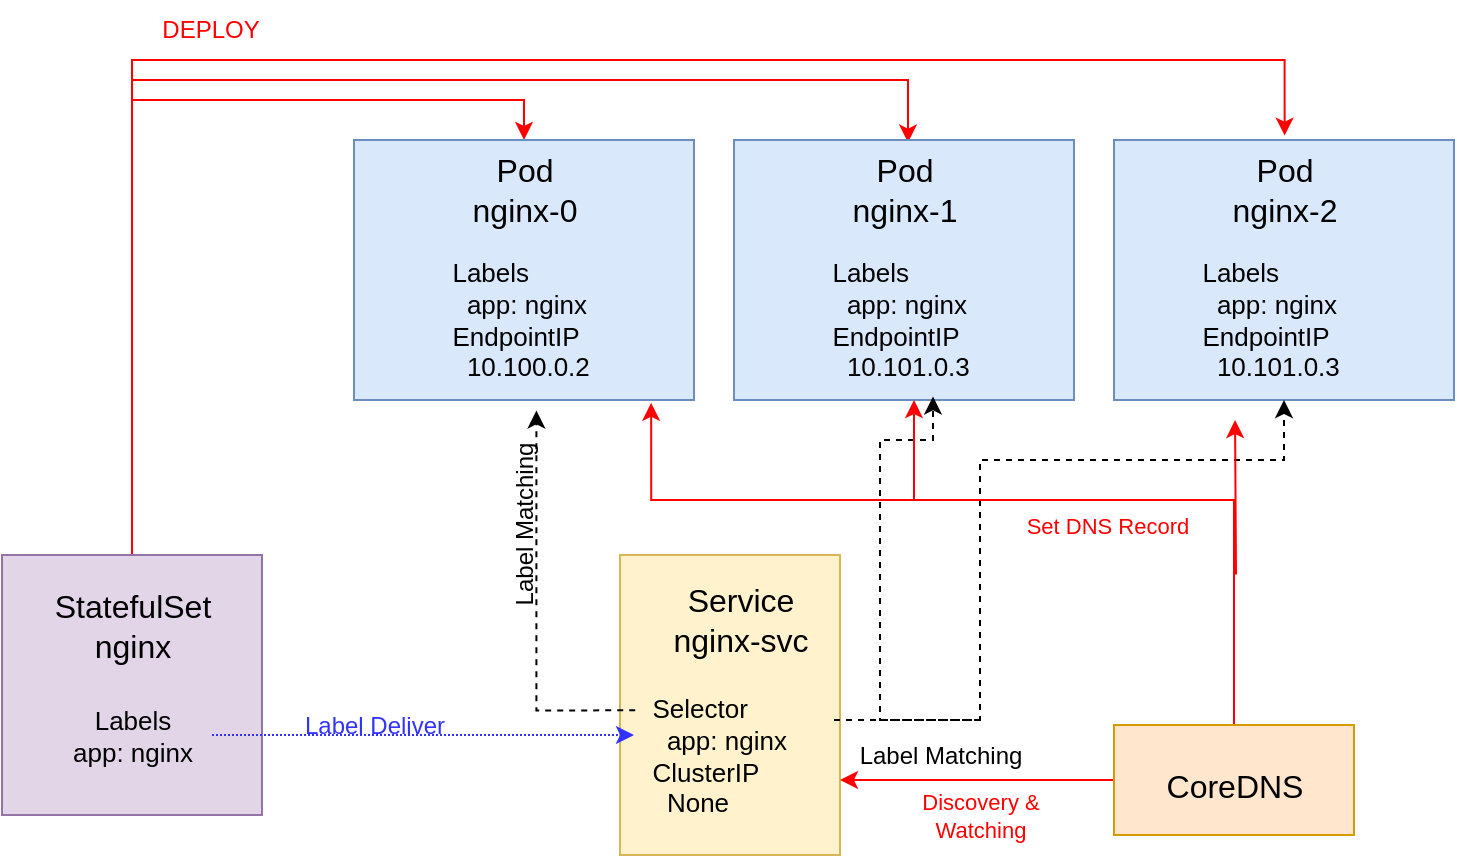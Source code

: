 <mxfile version="20.3.2" type="github">
  <diagram id="hBw4ET_6F7DStE3C6qZ2" name="페이지-1">
    <mxGraphModel dx="745" dy="391" grid="1" gridSize="10" guides="1" tooltips="1" connect="1" arrows="1" fold="1" page="1" pageScale="1" pageWidth="827" pageHeight="1169" math="0" shadow="0">
      <root>
        <mxCell id="0" />
        <mxCell id="1" parent="0" />
        <mxCell id="xYwAg60h0ugoPMB3bqwQ-25" style="edgeStyle=orthogonalEdgeStyle;rounded=0;orthogonalLoop=1;jettySize=auto;html=1;exitX=0.5;exitY=0;exitDx=0;exitDy=0;fontSize=12;entryX=0.5;entryY=0;entryDx=0;entryDy=0;strokeColor=#FF0000;" parent="1" target="xYwAg60h0ugoPMB3bqwQ-37" edge="1">
          <mxGeometry relative="1" as="geometry">
            <mxPoint x="327" y="180" as="targetPoint" />
            <mxPoint x="116" y="190" as="sourcePoint" />
            <Array as="points">
              <mxPoint x="116" y="170" />
              <mxPoint x="312" y="170" />
            </Array>
          </mxGeometry>
        </mxCell>
        <mxCell id="xYwAg60h0ugoPMB3bqwQ-26" style="edgeStyle=orthogonalEdgeStyle;rounded=0;orthogonalLoop=1;jettySize=auto;html=1;fontSize=12;entryX=0.513;entryY=0.025;entryDx=0;entryDy=0;entryPerimeter=0;strokeColor=#FF0000;" parent="1" target="xYwAg60h0ugoPMB3bqwQ-43" edge="1">
          <mxGeometry relative="1" as="geometry">
            <mxPoint x="467" y="180" as="targetPoint" />
            <Array as="points">
              <mxPoint x="116" y="160" />
              <mxPoint x="504" y="160" />
            </Array>
            <mxPoint x="116" y="195" as="sourcePoint" />
          </mxGeometry>
        </mxCell>
        <mxCell id="xYwAg60h0ugoPMB3bqwQ-27" style="edgeStyle=orthogonalEdgeStyle;rounded=0;orthogonalLoop=1;jettySize=auto;html=1;fontSize=12;entryX=0.504;entryY=-0.044;entryDx=0;entryDy=0;entryPerimeter=0;strokeColor=#FF0000;exitX=0.5;exitY=0;exitDx=0;exitDy=0;" parent="1" source="xYwAg60h0ugoPMB3bqwQ-1" target="xYwAg60h0ugoPMB3bqwQ-47" edge="1">
          <mxGeometry relative="1" as="geometry">
            <mxPoint x="621" y="180" as="targetPoint" />
            <Array as="points">
              <mxPoint x="116" y="150" />
              <mxPoint x="693" y="150" />
            </Array>
            <mxPoint x="116" y="195" as="sourcePoint" />
          </mxGeometry>
        </mxCell>
        <mxCell id="xYwAg60h0ugoPMB3bqwQ-14" value="Pod&lt;br&gt;nginx-abcdef-123456" style="text;html=1;align=center;verticalAlign=middle;resizable=0;points=[];autosize=1;strokeColor=none;fillColor=none;fontSize=16;" parent="1" vertex="1">
          <mxGeometry x="227" y="190" width="170" height="50" as="geometry" />
        </mxCell>
        <mxCell id="xYwAg60h0ugoPMB3bqwQ-15" value="Labels&lt;br style=&quot;font-size: 13px;&quot;&gt;app: nginx" style="text;html=1;align=center;verticalAlign=middle;resizable=0;points=[];autosize=1;strokeColor=none;fillColor=none;fontSize=13;" parent="1" vertex="1">
          <mxGeometry x="272" y="240" width="80" height="40" as="geometry" />
        </mxCell>
        <mxCell id="xYwAg60h0ugoPMB3bqwQ-36" style="edgeStyle=orthogonalEdgeStyle;rounded=0;orthogonalLoop=1;jettySize=auto;html=1;exitX=0.5;exitY=1;exitDx=0;exitDy=0;fontSize=12;" parent="1" edge="1">
          <mxGeometry relative="1" as="geometry">
            <mxPoint x="325" y="340" as="sourcePoint" />
            <mxPoint x="325" y="340" as="targetPoint" />
          </mxGeometry>
        </mxCell>
        <mxCell id="xYwAg60h0ugoPMB3bqwQ-40" value="" style="group" parent="1" vertex="1" connectable="0">
          <mxGeometry x="227" y="190" width="170" height="130.001" as="geometry" />
        </mxCell>
        <mxCell id="xYwAg60h0ugoPMB3bqwQ-37" value="" style="rounded=0;whiteSpace=wrap;html=1;fontSize=12;fillColor=#dae8fc;strokeColor=#6c8ebf;" parent="xYwAg60h0ugoPMB3bqwQ-40" vertex="1">
          <mxGeometry width="170" height="130" as="geometry" />
        </mxCell>
        <mxCell id="xYwAg60h0ugoPMB3bqwQ-38" value="Pod&lt;br&gt;nginx-0" style="text;html=1;align=center;verticalAlign=middle;resizable=0;points=[];autosize=1;strokeColor=none;fillColor=none;fontSize=16;" parent="xYwAg60h0ugoPMB3bqwQ-40" vertex="1">
          <mxGeometry x="45" width="80" height="50" as="geometry" />
        </mxCell>
        <mxCell id="xYwAg60h0ugoPMB3bqwQ-39" value="&amp;nbsp; Labels&lt;br style=&quot;font-size: 13px;&quot;&gt;&amp;nbsp; &amp;nbsp; app: nginx&lt;br&gt;&amp;nbsp; EndpointIP&lt;br&gt;&amp;nbsp; &amp;nbsp; 10.100.0.2" style="text;html=1;align=left;verticalAlign=middle;resizable=0;points=[];autosize=1;strokeColor=none;fillColor=none;fontSize=13;" parent="xYwAg60h0ugoPMB3bqwQ-40" vertex="1">
          <mxGeometry x="40" y="50.001" width="100" height="80" as="geometry" />
        </mxCell>
        <mxCell id="xYwAg60h0ugoPMB3bqwQ-41" value="" style="group" parent="1" vertex="1" connectable="0">
          <mxGeometry x="417" y="190" width="170" height="130" as="geometry" />
        </mxCell>
        <mxCell id="xYwAg60h0ugoPMB3bqwQ-42" value="" style="rounded=0;whiteSpace=wrap;html=1;fontSize=12;fillColor=#dae8fc;strokeColor=#6c8ebf;" parent="xYwAg60h0ugoPMB3bqwQ-41" vertex="1">
          <mxGeometry width="170" height="130" as="geometry" />
        </mxCell>
        <mxCell id="xYwAg60h0ugoPMB3bqwQ-43" value="Pod&lt;br&gt;nginx-1" style="text;html=1;align=center;verticalAlign=middle;resizable=0;points=[];autosize=1;strokeColor=none;fillColor=none;fontSize=16;" parent="xYwAg60h0ugoPMB3bqwQ-41" vertex="1">
          <mxGeometry x="45" width="80" height="50" as="geometry" />
        </mxCell>
        <mxCell id="xYwAg60h0ugoPMB3bqwQ-44" value="&amp;nbsp; Labels&lt;br style=&quot;font-size: 13px;&quot;&gt;&amp;nbsp; &amp;nbsp; app: nginx&lt;br&gt;&amp;nbsp; EndpointIP&lt;br&gt;&amp;nbsp; &amp;nbsp; 10.101.0.3" style="text;html=1;align=left;verticalAlign=middle;resizable=0;points=[];autosize=1;strokeColor=none;fillColor=none;fontSize=13;" parent="xYwAg60h0ugoPMB3bqwQ-41" vertex="1">
          <mxGeometry x="40" y="50" width="100" height="80" as="geometry" />
        </mxCell>
        <mxCell id="xYwAg60h0ugoPMB3bqwQ-45" value="" style="group" parent="1" vertex="1" connectable="0">
          <mxGeometry x="607" y="190" width="170" height="130" as="geometry" />
        </mxCell>
        <mxCell id="xYwAg60h0ugoPMB3bqwQ-46" value="" style="rounded=0;whiteSpace=wrap;html=1;fontSize=12;fillColor=#dae8fc;strokeColor=#6c8ebf;" parent="xYwAg60h0ugoPMB3bqwQ-45" vertex="1">
          <mxGeometry width="170" height="130" as="geometry" />
        </mxCell>
        <mxCell id="xYwAg60h0ugoPMB3bqwQ-47" value="Pod&lt;br&gt;nginx-2" style="text;html=1;align=center;verticalAlign=middle;resizable=0;points=[];autosize=1;strokeColor=none;fillColor=none;fontSize=16;" parent="xYwAg60h0ugoPMB3bqwQ-45" vertex="1">
          <mxGeometry x="45" width="80" height="50" as="geometry" />
        </mxCell>
        <mxCell id="xYwAg60h0ugoPMB3bqwQ-48" value="&lt;span style=&quot;&quot;&gt;&amp;nbsp; Labels&lt;/span&gt;&lt;br style=&quot;&quot;&gt;&lt;span style=&quot;&quot;&gt;&amp;nbsp; &amp;nbsp; app: nginx&lt;/span&gt;&lt;br style=&quot;&quot;&gt;&lt;span style=&quot;&quot;&gt;&amp;nbsp; EndpointIP&lt;/span&gt;&lt;br style=&quot;&quot;&gt;&lt;div style=&quot;&quot;&gt;&lt;span style=&quot;background-color: initial;&quot;&gt;&amp;nbsp; &amp;nbsp; 10.101.0.3&lt;/span&gt;&lt;/div&gt;" style="text;html=1;align=left;verticalAlign=middle;resizable=0;points=[];autosize=1;strokeColor=none;fillColor=none;fontSize=13;" parent="xYwAg60h0ugoPMB3bqwQ-45" vertex="1">
          <mxGeometry x="35" y="50" width="100" height="80" as="geometry" />
        </mxCell>
        <mxCell id="xYwAg60h0ugoPMB3bqwQ-1" value="" style="whiteSpace=wrap;html=1;aspect=fixed;fillColor=#e1d5e7;strokeColor=#9673a6;" parent="1" vertex="1">
          <mxGeometry x="51" y="397.5" width="130" height="130" as="geometry" />
        </mxCell>
        <mxCell id="xYwAg60h0ugoPMB3bqwQ-2" value="StatefulSet&lt;br&gt;nginx" style="text;html=1;align=center;verticalAlign=middle;resizable=0;points=[];autosize=1;strokeColor=none;fillColor=none;fontSize=16;" parent="1" vertex="1">
          <mxGeometry x="66" y="407.5" width="100" height="50" as="geometry" />
        </mxCell>
        <mxCell id="xYwAg60h0ugoPMB3bqwQ-5" value="Labels&lt;br style=&quot;font-size: 13px;&quot;&gt;app: nginx" style="text;html=1;align=center;verticalAlign=middle;resizable=0;points=[];autosize=1;strokeColor=none;fillColor=none;fontSize=13;" parent="1" vertex="1">
          <mxGeometry x="76" y="467.5" width="80" height="40" as="geometry" />
        </mxCell>
        <mxCell id="xYwAg60h0ugoPMB3bqwQ-50" value="" style="whiteSpace=wrap;html=1;fillColor=#fff2cc;strokeColor=#d6b656;" parent="1" vertex="1">
          <mxGeometry x="360" y="397.5" width="110" height="150" as="geometry" />
        </mxCell>
        <mxCell id="xYwAg60h0ugoPMB3bqwQ-52" value="Service&lt;br&gt;nginx-svc" style="text;html=1;align=center;verticalAlign=middle;resizable=0;points=[];autosize=1;strokeColor=none;fillColor=none;fontSize=16;" parent="1" vertex="1">
          <mxGeometry x="375" y="405" width="90" height="50" as="geometry" />
        </mxCell>
        <mxCell id="xYwAg60h0ugoPMB3bqwQ-54" style="edgeStyle=orthogonalEdgeStyle;rounded=0;orthogonalLoop=1;jettySize=auto;html=1;fontSize=12;dashed=1;" parent="1" source="xYwAg60h0ugoPMB3bqwQ-53" target="xYwAg60h0ugoPMB3bqwQ-48" edge="1">
          <mxGeometry relative="1" as="geometry">
            <Array as="points">
              <mxPoint x="540" y="480" />
              <mxPoint x="540" y="350" />
              <mxPoint x="692" y="350" />
            </Array>
          </mxGeometry>
        </mxCell>
        <mxCell id="xYwAg60h0ugoPMB3bqwQ-55" style="edgeStyle=orthogonalEdgeStyle;rounded=0;orthogonalLoop=1;jettySize=auto;html=1;entryX=0.505;entryY=0.978;entryDx=0;entryDy=0;entryPerimeter=0;fontSize=12;dashed=1;" parent="1" edge="1">
          <mxGeometry relative="1" as="geometry">
            <mxPoint x="540" y="480" as="sourcePoint" />
            <mxPoint x="516.5" y="318.24" as="targetPoint" />
            <Array as="points">
              <mxPoint x="490" y="480" />
              <mxPoint x="490" y="340" />
              <mxPoint x="516" y="340" />
            </Array>
          </mxGeometry>
        </mxCell>
        <mxCell id="xYwAg60h0ugoPMB3bqwQ-56" style="edgeStyle=orthogonalEdgeStyle;rounded=0;orthogonalLoop=1;jettySize=auto;html=1;entryX=0.512;entryY=1.065;entryDx=0;entryDy=0;entryPerimeter=0;fontSize=12;dashed=1;startArrow=none;exitX=0.006;exitY=0.221;exitDx=0;exitDy=0;exitPerimeter=0;" parent="1" source="xYwAg60h0ugoPMB3bqwQ-53" target="xYwAg60h0ugoPMB3bqwQ-39" edge="1">
          <mxGeometry relative="1" as="geometry">
            <Array as="points">
              <mxPoint x="318" y="475" />
            </Array>
            <mxPoint x="362" y="462.5" as="sourcePoint" />
          </mxGeometry>
        </mxCell>
        <mxCell id="xYwAg60h0ugoPMB3bqwQ-53" value="&amp;nbsp; Selector&lt;br&gt;&amp;nbsp; &amp;nbsp; app: nginx&lt;font style=&quot;font-size: 9px;&quot;&gt;&lt;br style=&quot;font-size: 9px;&quot;&gt;&lt;/font&gt;&amp;nbsp; ClusterIP&lt;br&gt;&amp;nbsp; &amp;nbsp; None" style="text;html=1;align=left;verticalAlign=middle;resizable=0;points=[];autosize=1;strokeColor=none;fillColor=none;fontSize=13;" parent="1" vertex="1">
          <mxGeometry x="367" y="457.5" width="100" height="80" as="geometry" />
        </mxCell>
        <mxCell id="xYwAg60h0ugoPMB3bqwQ-57" style="edgeStyle=orthogonalEdgeStyle;rounded=0;orthogonalLoop=1;jettySize=auto;html=1;fontSize=12;dashed=1;dashPattern=1 1;strokeColor=#3333FF;" parent="1" source="xYwAg60h0ugoPMB3bqwQ-5" target="xYwAg60h0ugoPMB3bqwQ-53" edge="1">
          <mxGeometry relative="1" as="geometry">
            <Array as="points">
              <mxPoint x="116" y="487.5" />
              <mxPoint x="507" y="487.5" />
            </Array>
          </mxGeometry>
        </mxCell>
        <mxCell id="xYwAg60h0ugoPMB3bqwQ-66" value="DEPLOY" style="text;html=1;align=center;verticalAlign=middle;resizable=0;points=[];autosize=1;strokeColor=none;fillColor=none;fontSize=12;fontColor=#FF0000;rotation=0;" parent="1" vertex="1">
          <mxGeometry x="120" y="120" width="70" height="30" as="geometry" />
        </mxCell>
        <mxCell id="xYwAg60h0ugoPMB3bqwQ-70" value="Label Deliver" style="text;html=1;align=center;verticalAlign=middle;resizable=0;points=[];autosize=1;strokeColor=none;fillColor=none;fontSize=12;fontColor=#3333FF;" parent="1" vertex="1">
          <mxGeometry x="192" y="467.5" width="90" height="30" as="geometry" />
        </mxCell>
        <mxCell id="RLCL3kJltLWnA1ej4FfQ-2" value="Label Matching" style="text;html=1;align=center;verticalAlign=middle;resizable=0;points=[];autosize=1;strokeColor=none;fillColor=none;fontSize=12;fontColor=#000000;rotation=270;" vertex="1" parent="1">
          <mxGeometry x="262" y="367.5" width="100" height="30" as="geometry" />
        </mxCell>
        <mxCell id="RLCL3kJltLWnA1ej4FfQ-4" value="Label Matching" style="text;html=1;align=center;verticalAlign=middle;resizable=0;points=[];autosize=1;strokeColor=none;fillColor=none;fontSize=12;fontColor=#000000;" vertex="1" parent="1">
          <mxGeometry x="470" y="482.5" width="100" height="30" as="geometry" />
        </mxCell>
        <mxCell id="RLCL3kJltLWnA1ej4FfQ-7" style="edgeStyle=orthogonalEdgeStyle;rounded=0;orthogonalLoop=1;jettySize=auto;html=1;exitX=0.5;exitY=1;exitDx=0;exitDy=0;dashed=1;dashPattern=1 1;strokeColor=#3333FF;fontSize=9;fontColor=#000000;" edge="1" parent="1" source="RLCL3kJltLWnA1ej4FfQ-6">
          <mxGeometry relative="1" as="geometry">
            <mxPoint x="667.526" y="520" as="targetPoint" />
          </mxGeometry>
        </mxCell>
        <mxCell id="RLCL3kJltLWnA1ej4FfQ-8" style="edgeStyle=orthogonalEdgeStyle;rounded=0;orthogonalLoop=1;jettySize=auto;html=1;entryX=1;entryY=0.75;entryDx=0;entryDy=0;strokeColor=#FF0000;fontSize=9;fontColor=#000000;" edge="1" parent="1" source="RLCL3kJltLWnA1ej4FfQ-6" target="xYwAg60h0ugoPMB3bqwQ-50">
          <mxGeometry relative="1" as="geometry" />
        </mxCell>
        <mxCell id="RLCL3kJltLWnA1ej4FfQ-11" style="edgeStyle=orthogonalEdgeStyle;rounded=0;orthogonalLoop=1;jettySize=auto;html=1;exitX=0.5;exitY=0;exitDx=0;exitDy=0;strokeColor=#FF0000;fontSize=16;fontColor=#000000;" edge="1" parent="1" source="RLCL3kJltLWnA1ej4FfQ-6">
          <mxGeometry relative="1" as="geometry">
            <mxPoint x="667.526" y="330.0" as="targetPoint" />
          </mxGeometry>
        </mxCell>
        <mxCell id="RLCL3kJltLWnA1ej4FfQ-12" style="edgeStyle=orthogonalEdgeStyle;rounded=0;orthogonalLoop=1;jettySize=auto;html=1;strokeColor=#FF0000;fontSize=16;fontColor=#000000;" edge="1" parent="1" source="RLCL3kJltLWnA1ej4FfQ-6" target="xYwAg60h0ugoPMB3bqwQ-44">
          <mxGeometry relative="1" as="geometry">
            <Array as="points">
              <mxPoint x="667" y="370" />
              <mxPoint x="507" y="370" />
            </Array>
          </mxGeometry>
        </mxCell>
        <mxCell id="RLCL3kJltLWnA1ej4FfQ-13" style="edgeStyle=orthogonalEdgeStyle;rounded=0;orthogonalLoop=1;jettySize=auto;html=1;entryX=0.874;entryY=1.011;entryDx=0;entryDy=0;entryPerimeter=0;strokeColor=#FF0000;fontSize=16;fontColor=#000000;" edge="1" parent="1" source="RLCL3kJltLWnA1ej4FfQ-6" target="xYwAg60h0ugoPMB3bqwQ-37">
          <mxGeometry relative="1" as="geometry">
            <Array as="points">
              <mxPoint x="667" y="370" />
              <mxPoint x="376" y="370" />
            </Array>
          </mxGeometry>
        </mxCell>
        <mxCell id="RLCL3kJltLWnA1ej4FfQ-6" value="" style="whiteSpace=wrap;html=1;labelBackgroundColor=default;fontSize=16;fillColor=#ffe6cc;strokeColor=#d79b00;" vertex="1" parent="1">
          <mxGeometry x="607" y="482.5" width="120" height="55" as="geometry" />
        </mxCell>
        <mxCell id="RLCL3kJltLWnA1ej4FfQ-9" value="Discovery &amp;amp;&lt;br&gt;Watching" style="text;html=1;align=center;verticalAlign=middle;resizable=0;points=[];autosize=1;strokeColor=none;fillColor=none;fontSize=11;fontColor=#FF0000;fontStyle=0" vertex="1" parent="1">
          <mxGeometry x="500" y="507.5" width="80" height="40" as="geometry" />
        </mxCell>
        <mxCell id="RLCL3kJltLWnA1ej4FfQ-10" value="&lt;font color=&quot;#000000&quot;&gt;CoreDNS&lt;/font&gt;" style="text;html=1;align=center;verticalAlign=middle;resizable=0;points=[];autosize=1;strokeColor=none;fillColor=none;fontSize=16;fontColor=#FF0000;" vertex="1" parent="1">
          <mxGeometry x="622" y="497.5" width="90" height="30" as="geometry" />
        </mxCell>
        <mxCell id="RLCL3kJltLWnA1ej4FfQ-14" value="Set DNS Record&amp;nbsp;" style="text;html=1;align=center;verticalAlign=middle;resizable=0;points=[];autosize=1;strokeColor=none;fillColor=none;fontSize=11;fontColor=#FF0000;fontStyle=0" vertex="1" parent="1">
          <mxGeometry x="550" y="367.5" width="110" height="30" as="geometry" />
        </mxCell>
      </root>
    </mxGraphModel>
  </diagram>
</mxfile>
